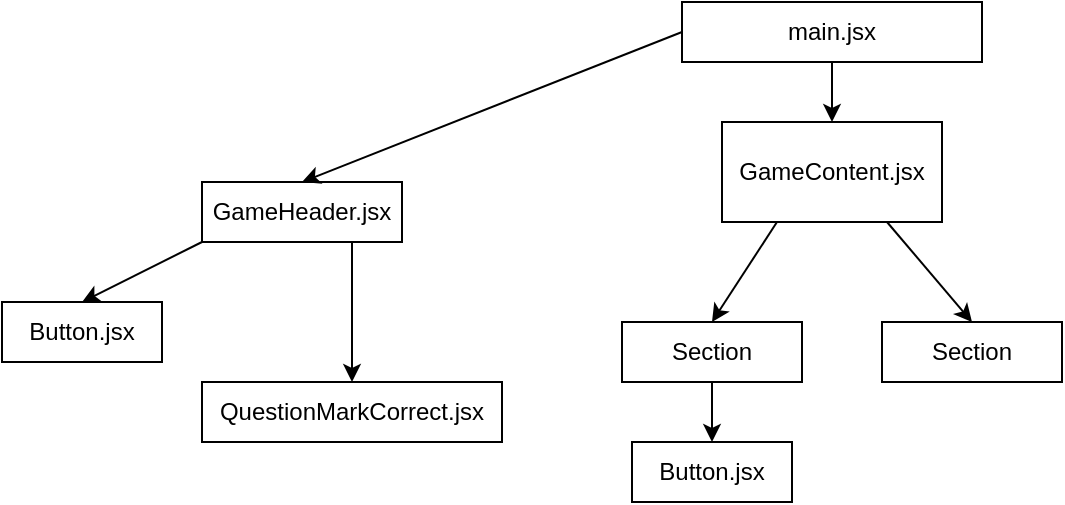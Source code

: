 <mxfile>
    <diagram id="THhEN8VfziyV3db2iEDT" name="Page-1">
        <mxGraphModel dx="641" dy="327" grid="1" gridSize="10" guides="1" tooltips="1" connect="1" arrows="1" fold="1" page="1" pageScale="1" pageWidth="850" pageHeight="1100" math="0" shadow="0">
            <root>
                <mxCell id="0"/>
                <mxCell id="1" parent="0"/>
                <mxCell id="2" value="main.jsx" style="rounded=0;whiteSpace=wrap;html=1;" parent="1" vertex="1">
                    <mxGeometry x="370" y="10" width="150" height="30" as="geometry"/>
                </mxCell>
                <mxCell id="4" value="GameHeader.jsx" style="rounded=0;whiteSpace=wrap;html=1;" parent="1" vertex="1">
                    <mxGeometry x="130" y="100" width="100" height="30" as="geometry"/>
                </mxCell>
                <mxCell id="5" value="" style="endArrow=classic;html=1;exitX=0;exitY=0.5;exitDx=0;exitDy=0;entryX=0.5;entryY=0;entryDx=0;entryDy=0;" parent="1" source="2" target="4" edge="1">
                    <mxGeometry width="50" height="50" relative="1" as="geometry">
                        <mxPoint x="280" y="50" as="sourcePoint"/>
                        <mxPoint x="220" y="60" as="targetPoint"/>
                    </mxGeometry>
                </mxCell>
                <mxCell id="6" value="Button.jsx" style="rounded=0;whiteSpace=wrap;html=1;" parent="1" vertex="1">
                    <mxGeometry x="30" y="160" width="80" height="30" as="geometry"/>
                </mxCell>
                <mxCell id="7" value="" style="endArrow=classic;html=1;exitX=0;exitY=1;exitDx=0;exitDy=0;entryX=0.5;entryY=0;entryDx=0;entryDy=0;" parent="1" source="4" target="6" edge="1">
                    <mxGeometry width="50" height="50" relative="1" as="geometry">
                        <mxPoint x="340" y="180" as="sourcePoint"/>
                        <mxPoint x="340" y="230" as="targetPoint"/>
                    </mxGeometry>
                </mxCell>
                <mxCell id="8" value="QuestionMarkCorrect.jsx" style="rounded=0;whiteSpace=wrap;html=1;" parent="1" vertex="1">
                    <mxGeometry x="130" y="200" width="150" height="30" as="geometry"/>
                </mxCell>
                <mxCell id="9" value="" style="endArrow=classic;html=1;exitX=0.75;exitY=1;exitDx=0;exitDy=0;entryX=0.5;entryY=0;entryDx=0;entryDy=0;" parent="1" source="4" target="8" edge="1">
                    <mxGeometry width="50" height="50" relative="1" as="geometry">
                        <mxPoint x="340" y="180" as="sourcePoint"/>
                        <mxPoint x="390" y="130" as="targetPoint"/>
                    </mxGeometry>
                </mxCell>
                <mxCell id="11" value="" style="endArrow=classic;html=1;exitX=0.5;exitY=1;exitDx=0;exitDy=0;entryX=0.5;entryY=0;entryDx=0;entryDy=0;" parent="1" source="2" target="12" edge="1">
                    <mxGeometry width="50" height="50" relative="1" as="geometry">
                        <mxPoint x="340" y="180" as="sourcePoint"/>
                        <mxPoint x="390" y="130" as="targetPoint"/>
                    </mxGeometry>
                </mxCell>
                <mxCell id="12" value="GameContent.jsx" style="rounded=0;whiteSpace=wrap;html=1;" parent="1" vertex="1">
                    <mxGeometry x="390" y="70" width="110" height="50" as="geometry"/>
                </mxCell>
                <mxCell id="16" value="Button.jsx" style="rounded=0;whiteSpace=wrap;html=1;" parent="1" vertex="1">
                    <mxGeometry x="345" y="230" width="80" height="30" as="geometry"/>
                </mxCell>
                <mxCell id="19" value="Section" style="rounded=0;whiteSpace=wrap;html=1;" vertex="1" parent="1">
                    <mxGeometry x="340" y="170" width="90" height="30" as="geometry"/>
                </mxCell>
                <mxCell id="20" value="Section" style="rounded=0;whiteSpace=wrap;html=1;" vertex="1" parent="1">
                    <mxGeometry x="470" y="170" width="90" height="30" as="geometry"/>
                </mxCell>
                <mxCell id="21" value="" style="endArrow=classic;html=1;exitX=0.25;exitY=1;exitDx=0;exitDy=0;entryX=0.5;entryY=0;entryDx=0;entryDy=0;" edge="1" parent="1" source="12" target="19">
                    <mxGeometry width="50" height="50" relative="1" as="geometry">
                        <mxPoint x="310" y="200" as="sourcePoint"/>
                        <mxPoint x="280" y="280" as="targetPoint"/>
                    </mxGeometry>
                </mxCell>
                <mxCell id="22" value="" style="endArrow=classic;html=1;exitX=0.75;exitY=1;exitDx=0;exitDy=0;entryX=0.5;entryY=0;entryDx=0;entryDy=0;" edge="1" parent="1" source="12" target="20">
                    <mxGeometry width="50" height="50" relative="1" as="geometry">
                        <mxPoint x="310" y="200" as="sourcePoint"/>
                        <mxPoint x="240" y="280" as="targetPoint"/>
                    </mxGeometry>
                </mxCell>
                <mxCell id="23" value="" style="endArrow=classic;html=1;exitX=0.5;exitY=1;exitDx=0;exitDy=0;" edge="1" parent="1" source="19" target="16">
                    <mxGeometry width="50" height="50" relative="1" as="geometry">
                        <mxPoint x="310" y="200" as="sourcePoint"/>
                        <mxPoint x="290" y="250" as="targetPoint"/>
                    </mxGeometry>
                </mxCell>
            </root>
        </mxGraphModel>
    </diagram>
</mxfile>
